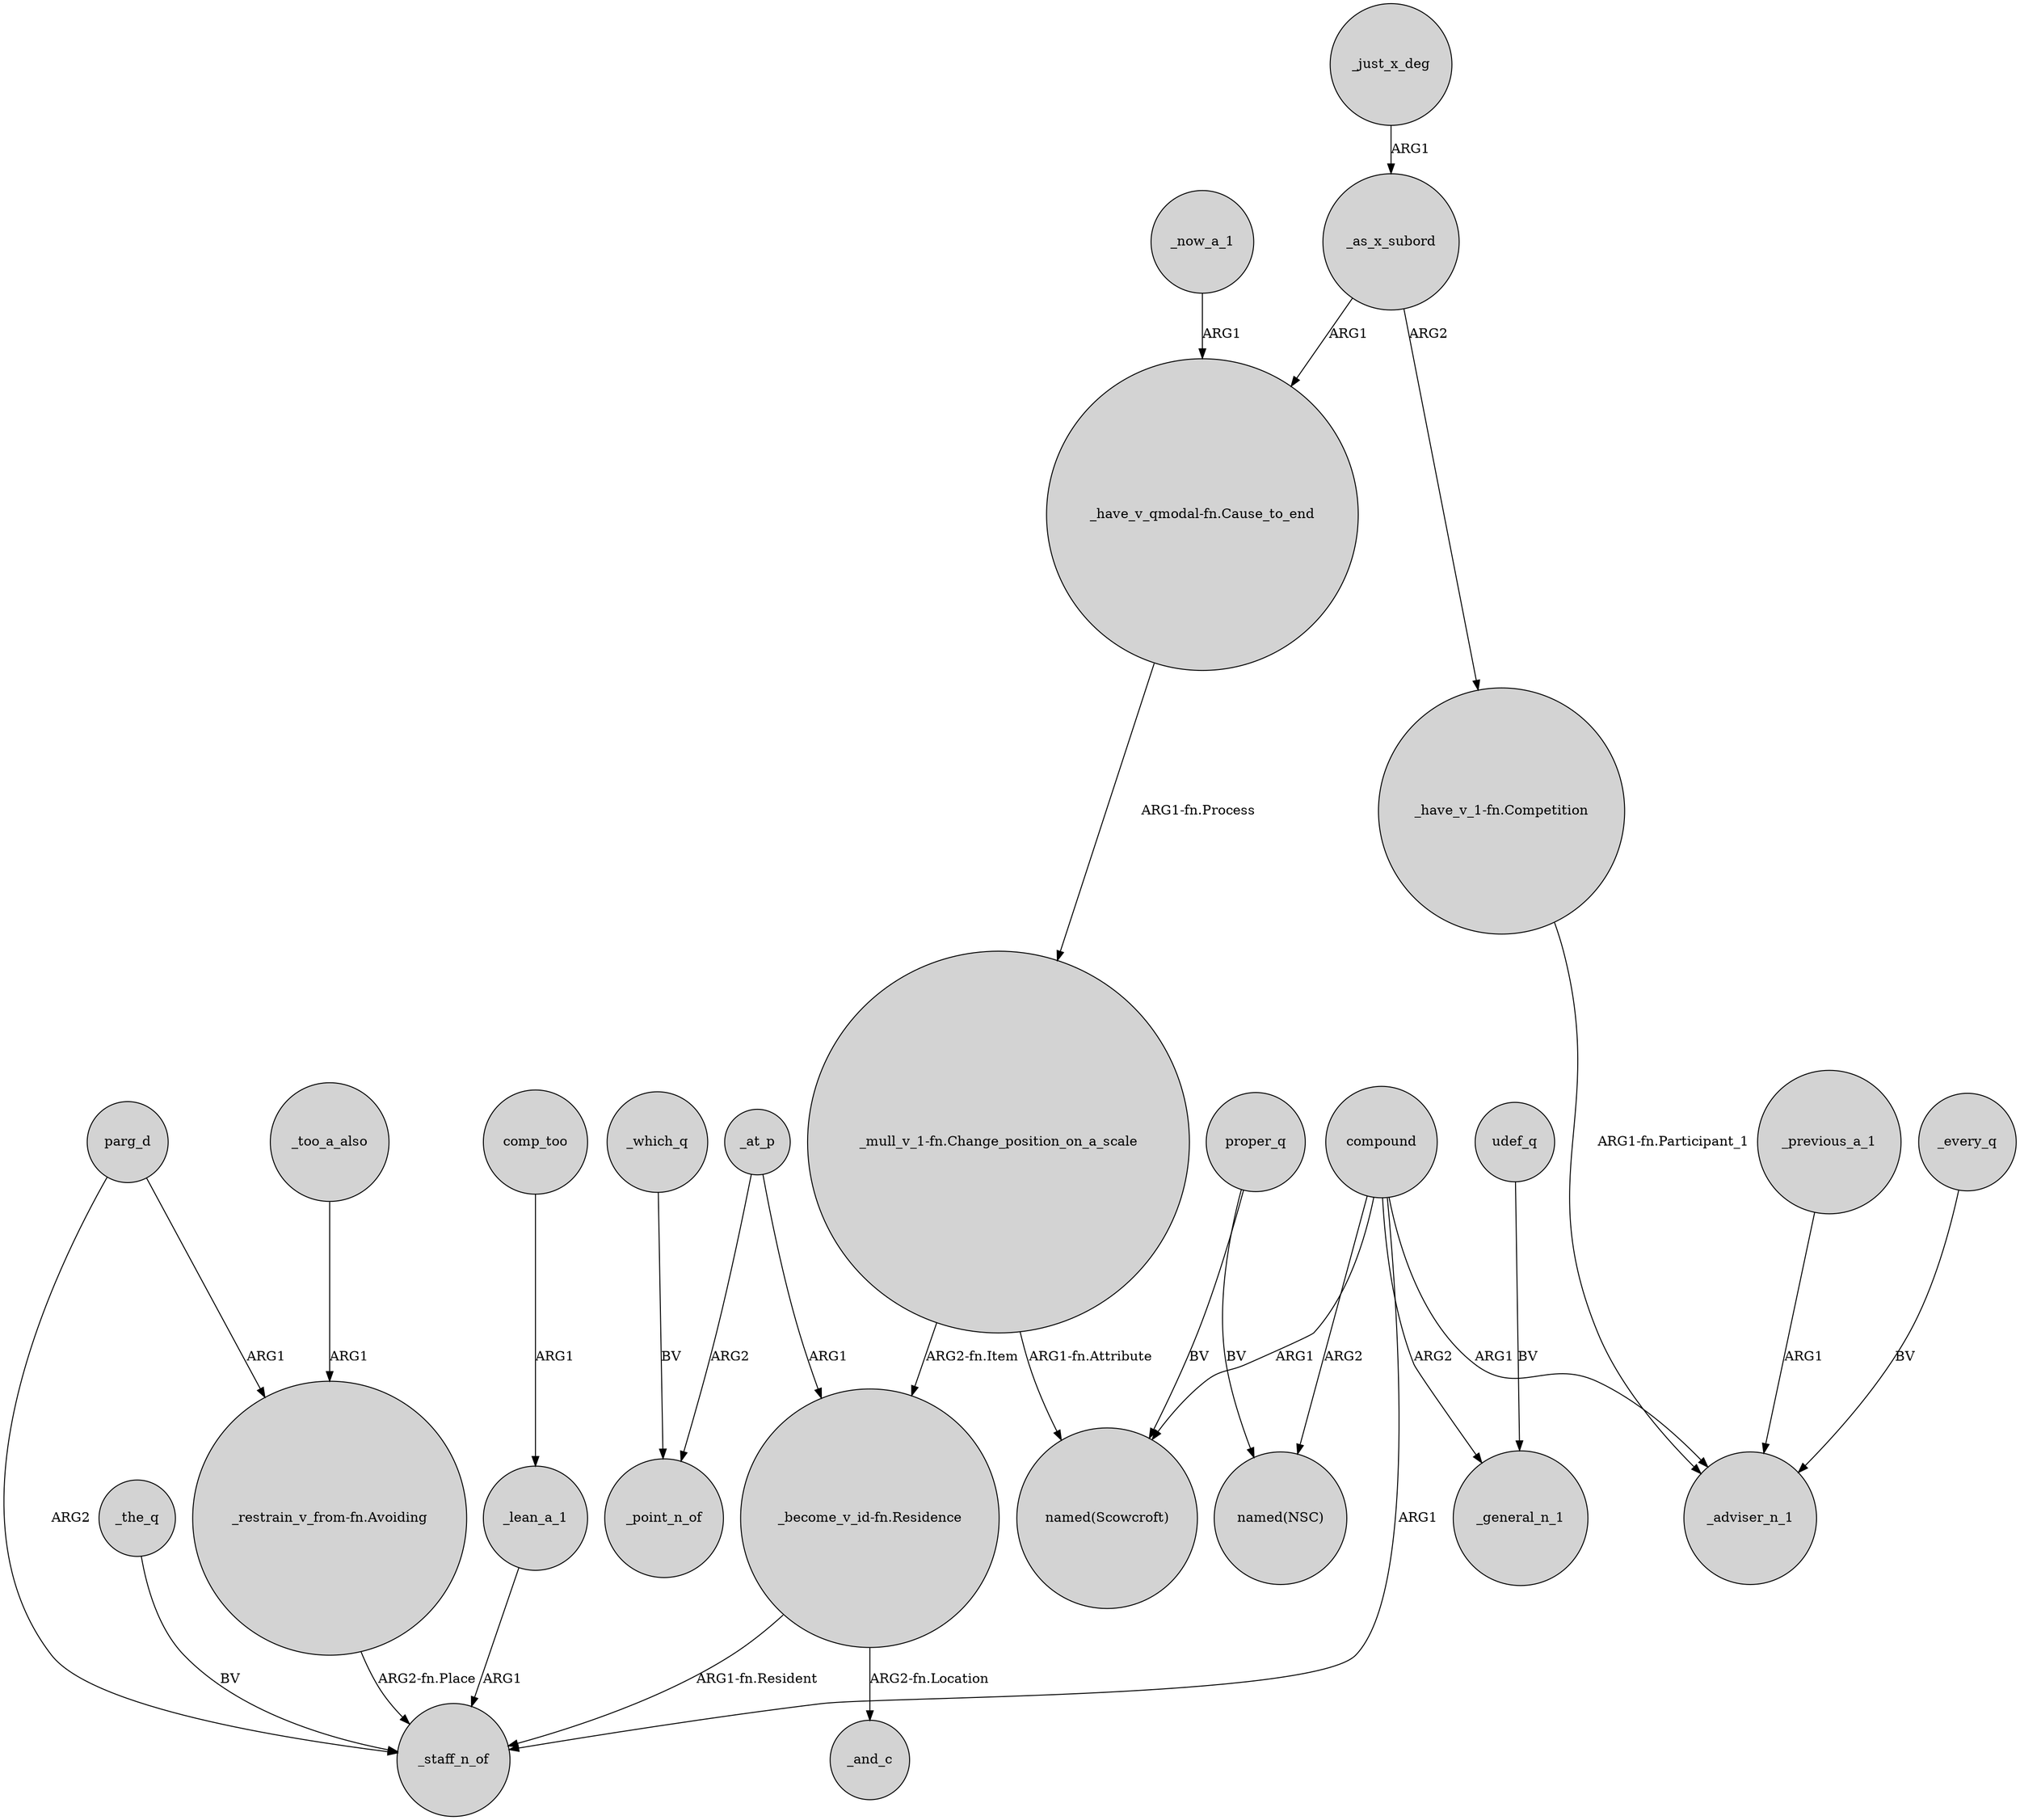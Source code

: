 digraph {
	node [shape=circle style=filled]
	_at_p -> "_become_v_id-fn.Residence" [label=ARG1]
	compound -> "named(Scowcroft)" [label=ARG1]
	_just_x_deg -> _as_x_subord [label=ARG1]
	"_have_v_1-fn.Competition" -> _adviser_n_1 [label="ARG1-fn.Participant_1"]
	_as_x_subord -> "_have_v_qmodal-fn.Cause_to_end" [label=ARG1]
	compound -> _general_n_1 [label=ARG2]
	_too_a_also -> "_restrain_v_from-fn.Avoiding" [label=ARG1]
	"_restrain_v_from-fn.Avoiding" -> _staff_n_of [label="ARG2-fn.Place"]
	compound -> _staff_n_of [label=ARG1]
	"_mull_v_1-fn.Change_position_on_a_scale" -> "named(Scowcroft)" [label="ARG1-fn.Attribute"]
	_as_x_subord -> "_have_v_1-fn.Competition" [label=ARG2]
	_which_q -> _point_n_of [label=BV]
	proper_q -> "named(Scowcroft)" [label=BV]
	_lean_a_1 -> _staff_n_of [label=ARG1]
	udef_q -> _general_n_1 [label=BV]
	_previous_a_1 -> _adviser_n_1 [label=ARG1]
	comp_too -> _lean_a_1 [label=ARG1]
	proper_q -> "named(NSC)" [label=BV]
	compound -> _adviser_n_1 [label=ARG1]
	_at_p -> _point_n_of [label=ARG2]
	"_have_v_qmodal-fn.Cause_to_end" -> "_mull_v_1-fn.Change_position_on_a_scale" [label="ARG1-fn.Process"]
	parg_d -> "_restrain_v_from-fn.Avoiding" [label=ARG1]
	"_become_v_id-fn.Residence" -> _staff_n_of [label="ARG1-fn.Resident"]
	compound -> "named(NSC)" [label=ARG2]
	_now_a_1 -> "_have_v_qmodal-fn.Cause_to_end" [label=ARG1]
	_every_q -> _adviser_n_1 [label=BV]
	parg_d -> _staff_n_of [label=ARG2]
	_the_q -> _staff_n_of [label=BV]
	"_become_v_id-fn.Residence" -> _and_c [label="ARG2-fn.Location"]
	"_mull_v_1-fn.Change_position_on_a_scale" -> "_become_v_id-fn.Residence" [label="ARG2-fn.Item"]
}

